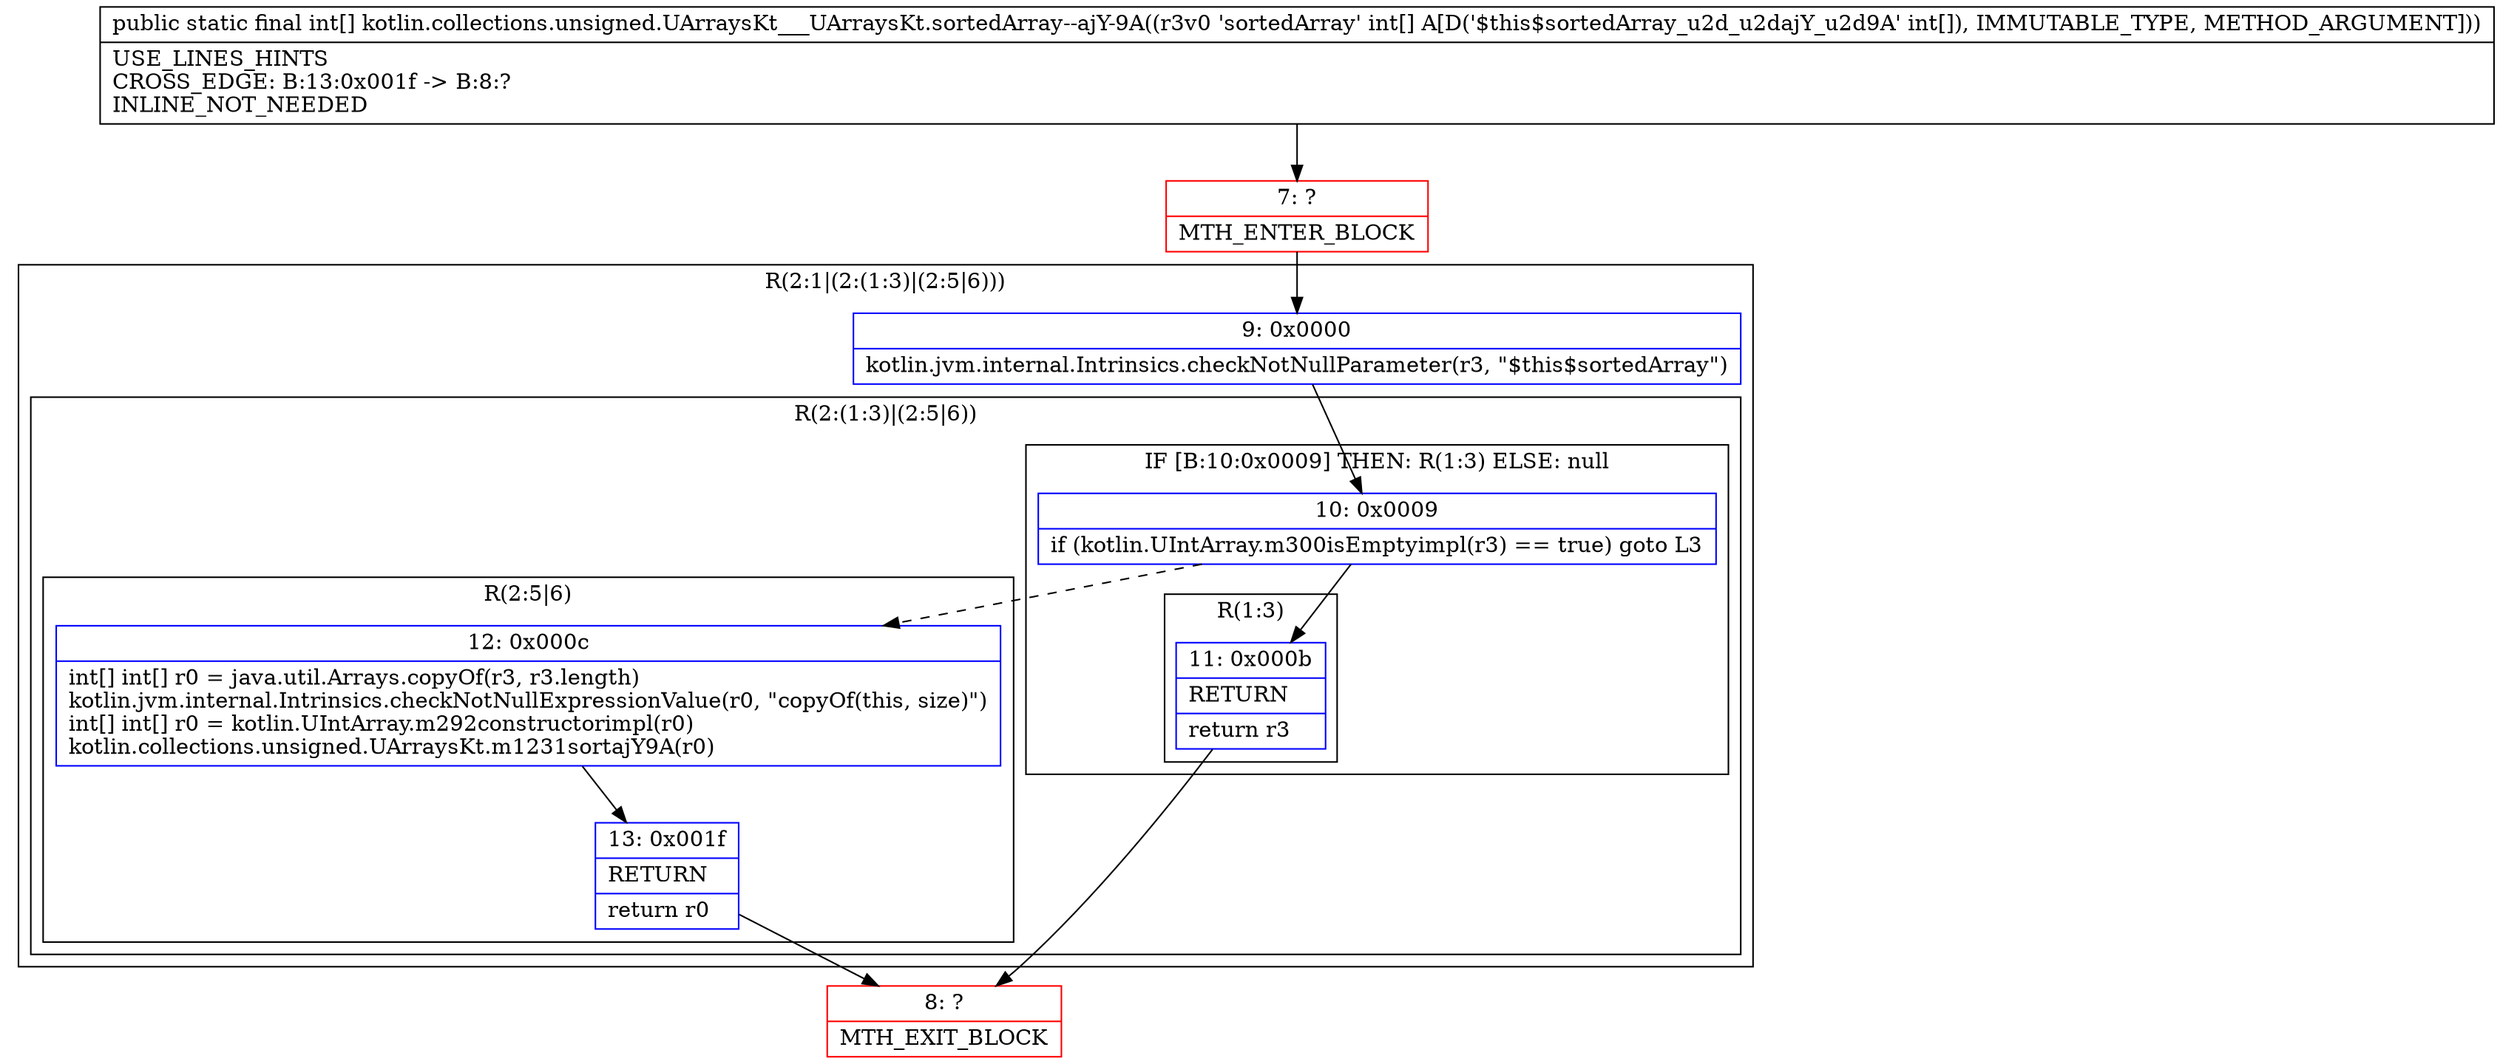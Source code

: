 digraph "CFG forkotlin.collections.unsigned.UArraysKt___UArraysKt.sortedArray\-\-ajY\-9A([I)[I" {
subgraph cluster_Region_726208869 {
label = "R(2:1|(2:(1:3)|(2:5|6)))";
node [shape=record,color=blue];
Node_9 [shape=record,label="{9\:\ 0x0000|kotlin.jvm.internal.Intrinsics.checkNotNullParameter(r3, \"$this$sortedArray\")\l}"];
subgraph cluster_Region_993443406 {
label = "R(2:(1:3)|(2:5|6))";
node [shape=record,color=blue];
subgraph cluster_IfRegion_1009610234 {
label = "IF [B:10:0x0009] THEN: R(1:3) ELSE: null";
node [shape=record,color=blue];
Node_10 [shape=record,label="{10\:\ 0x0009|if (kotlin.UIntArray.m300isEmptyimpl(r3) == true) goto L3\l}"];
subgraph cluster_Region_401606640 {
label = "R(1:3)";
node [shape=record,color=blue];
Node_11 [shape=record,label="{11\:\ 0x000b|RETURN\l|return r3\l}"];
}
}
subgraph cluster_Region_1751294203 {
label = "R(2:5|6)";
node [shape=record,color=blue];
Node_12 [shape=record,label="{12\:\ 0x000c|int[] int[] r0 = java.util.Arrays.copyOf(r3, r3.length)\lkotlin.jvm.internal.Intrinsics.checkNotNullExpressionValue(r0, \"copyOf(this, size)\")\lint[] int[] r0 = kotlin.UIntArray.m292constructorimpl(r0)\lkotlin.collections.unsigned.UArraysKt.m1231sortajY9A(r0)\l}"];
Node_13 [shape=record,label="{13\:\ 0x001f|RETURN\l|return r0\l}"];
}
}
}
Node_7 [shape=record,color=red,label="{7\:\ ?|MTH_ENTER_BLOCK\l}"];
Node_8 [shape=record,color=red,label="{8\:\ ?|MTH_EXIT_BLOCK\l}"];
MethodNode[shape=record,label="{public static final int[] kotlin.collections.unsigned.UArraysKt___UArraysKt.sortedArray\-\-ajY\-9A((r3v0 'sortedArray' int[] A[D('$this$sortedArray_u2d_u2dajY_u2d9A' int[]), IMMUTABLE_TYPE, METHOD_ARGUMENT]))  | USE_LINES_HINTS\lCROSS_EDGE: B:13:0x001f \-\> B:8:?\lINLINE_NOT_NEEDED\l}"];
MethodNode -> Node_7;Node_9 -> Node_10;
Node_10 -> Node_11;
Node_10 -> Node_12[style=dashed];
Node_11 -> Node_8;
Node_12 -> Node_13;
Node_13 -> Node_8;
Node_7 -> Node_9;
}

